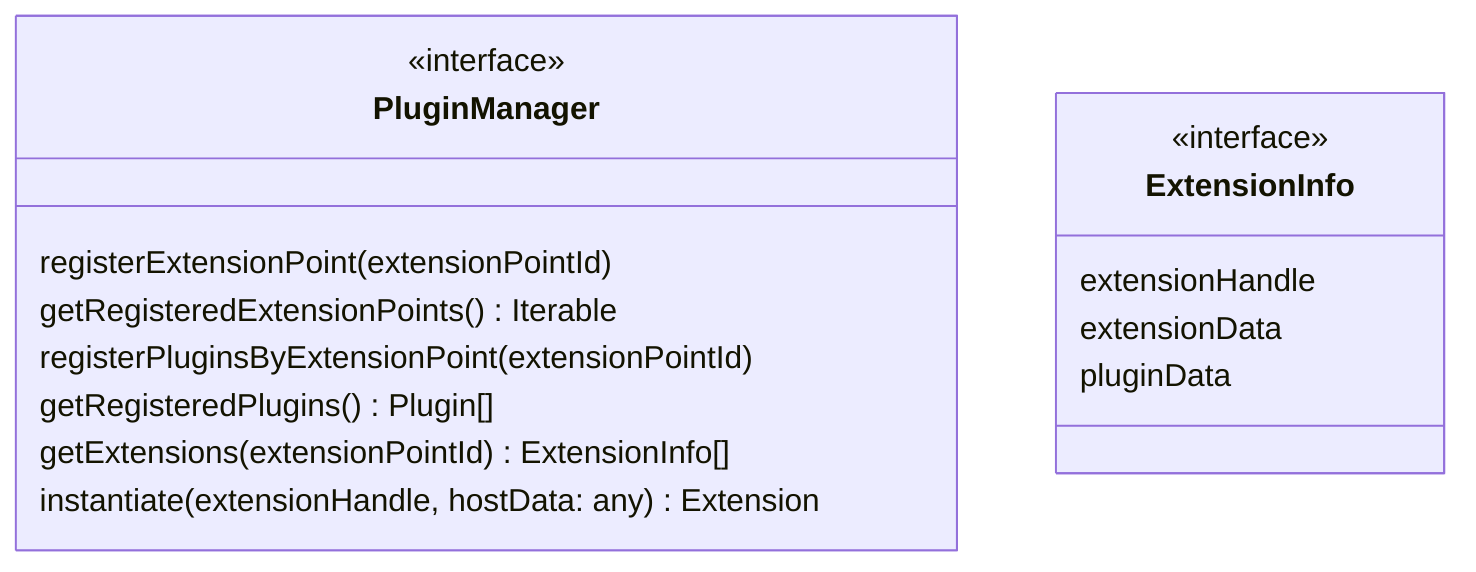 classDiagram
    class PluginManager {
        <<interface>>
        registerExtensionPoint(extensionPointId)
        getRegisteredExtensionPoints() Iterable
        registerPluginsByExtensionPoint(extensionPointId)
        getRegisteredPlugins() Plugin[]
        getExtensions(extensionPointId) ExtensionInfo[]
        instantiate(extensionHandle, hostData: any) Extension
    }

    class ExtensionInfo {
        <<interface>>
        extensionHandle
        extensionData
        pluginData
    }